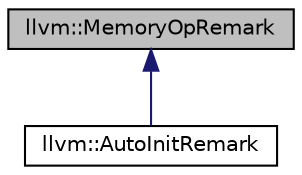 digraph "llvm::MemoryOpRemark"
{
 // LATEX_PDF_SIZE
  bgcolor="transparent";
  edge [fontname="Helvetica",fontsize="10",labelfontname="Helvetica",labelfontsize="10"];
  node [fontname="Helvetica",fontsize="10",shape=record];
  Node1 [label="llvm::MemoryOpRemark",height=0.2,width=0.4,color="black", fillcolor="grey75", style="filled", fontcolor="black",tooltip=" "];
  Node1 -> Node2 [dir="back",color="midnightblue",fontsize="10",style="solid",fontname="Helvetica"];
  Node2 [label="llvm::AutoInitRemark",height=0.2,width=0.4,color="black",URL="$structllvm_1_1AutoInitRemark.html",tooltip="Special case for -ftrivial-auto-var-init remarks."];
}
